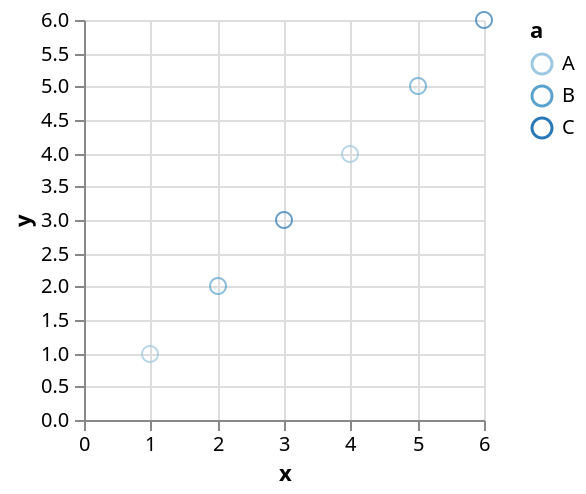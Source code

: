 {
    "$schema": "http://vega.github.io/schema/vega/v3.0.json",
    "autosize": "pad",
    "padding": 5,
    "data": [
        {
            "name": "source_0",
            "values": [
                {
                    "a": "B",
                    "x": 2,
                    "y": 2
                },
                {
                    "a": "A",
                    "x": 1,
                    "y": 1
                },
                {
                    "a": "A",
                    "x": 4,
                    "y": 4
                },
                {
                    "a": "B",
                    "x": 5,
                    "y": 5
                },
                {
                    "a": "C",
                    "x": 3,
                    "y": 3
                },
                {
                    "a": "C",
                    "x": 6,
                    "y": 6
                }
            ],
            "format": {
                "type": "json",
                "parse": {
                    "x": "number",
                    "y": "number"
                }
            },
            "transform": [
                {
                    "type": "filter",
                    "expr": "datum[\"x\"] !== null && !isNaN(datum[\"x\"]) && datum[\"y\"] !== null && !isNaN(datum[\"y\"])"
                }
            ]
        }
    ],
    "signals": [
        {
            "name": "width",
            "update": "200"
        },
        {
            "name": "height",
            "update": "200"
        },
        {
            "name": "unit",
            "value": {},
            "on": [
                {
                    "events": "mousemove",
                    "update": "group()._id ? group() : unit"
                }
            ]
        }
    ],
    "marks": [
        {
            "name": "nested_main_group",
            "type": "group",
            "encode": {
                "update": {
                    "width": {
                        "signal": "width"
                    },
                    "height": {
                        "signal": "height"
                    },
                    "fill": {
                        "value": "transparent"
                    }
                }
            },
            "marks": [
                {
                    "name": "marks",
                    "type": "symbol",
                    "role": "point",
                    "from": {
                        "data": "source_0"
                    },
                    "encode": {
                        "update": {
                            "x": {
                                "scale": "x",
                                "field": "x"
                            },
                            "y": {
                                "scale": "y",
                                "field": "y"
                            },
                            "stroke": {
                                "scale": "color",
                                "field": "a"
                            },
                            "fill": {
                                "value": "transparent"
                            },
                            "opacity": {
                                "value": 0.7
                            }
                        }
                    }
                }
            ]
        }
    ],
    "scales": [
        {
            "name": "x",
            "type": "linear",
            "domain": {
                "data": "source_0",
                "field": "x"
            },
            "range": [
                0,
                200
            ],
            "round": true,
            "nice": true,
            "zero": true
        },
        {
            "name": "y",
            "type": "linear",
            "domain": {
                "data": "source_0",
                "field": "y"
            },
            "range": [
                200,
                0
            ],
            "round": true,
            "nice": true,
            "zero": true
        },
        {
            "name": "color",
            "type": "ordinal",
            "domain": {
                "data": "source_0",
                "field": "a",
                "sort": true
            },
            "range": "ordinal"
        }
    ],
    "axes": [
        {
            "scale": "x",
            "format": "s",
            "orient": "bottom",
            "tickCount": 5,
            "title": "x",
            "zindex": 1
        },
        {
            "scale": "x",
            "domain": false,
            "format": "s",
            "grid": true,
            "labels": false,
            "orient": "bottom",
            "tickCount": 5,
            "ticks": false,
            "zindex": 0,
            "gridScale": "y"
        },
        {
            "scale": "y",
            "format": "s",
            "orient": "left",
            "title": "y",
            "zindex": 1
        },
        {
            "scale": "y",
            "domain": false,
            "format": "s",
            "grid": true,
            "labels": false,
            "orient": "left",
            "ticks": false,
            "zindex": 0,
            "gridScale": "x"
        }
    ],
    "legends": [
        {
            "stroke": "color",
            "title": "a"
        }
    ]
}